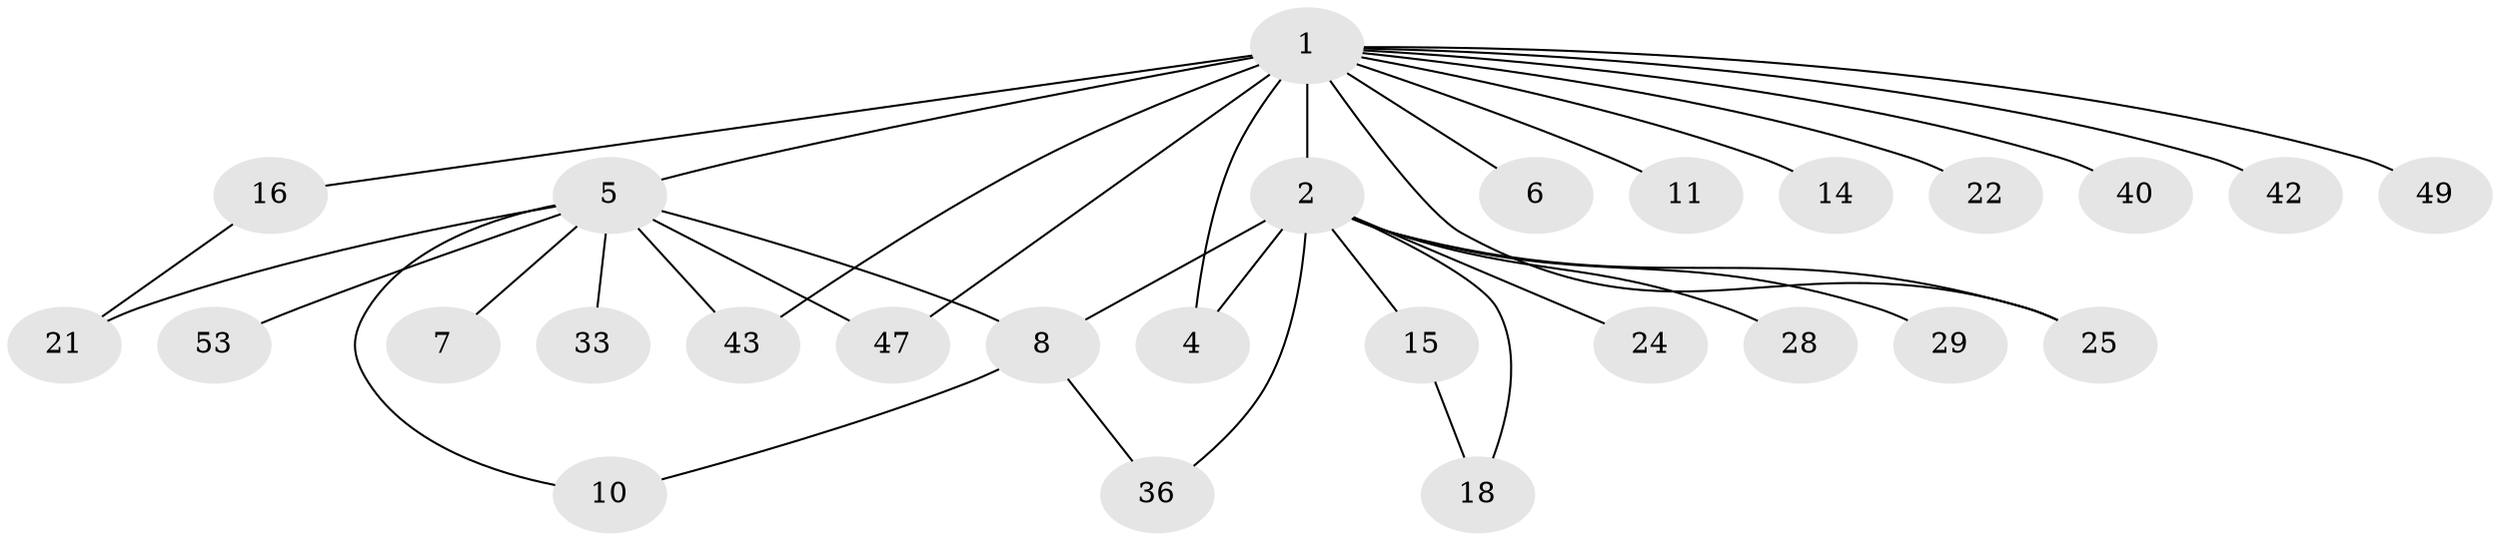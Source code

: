 // original degree distribution, {13: 0.018518518518518517, 15: 0.018518518518518517, 7: 0.018518518518518517, 2: 0.3333333333333333, 10: 0.018518518518518517, 1: 0.4444444444444444, 4: 0.018518518518518517, 6: 0.018518518518518517, 12: 0.018518518518518517, 5: 0.018518518518518517, 3: 0.07407407407407407}
// Generated by graph-tools (version 1.1) at 2025/14/03/09/25 04:14:42]
// undirected, 27 vertices, 35 edges
graph export_dot {
graph [start="1"]
  node [color=gray90,style=filled];
  1 [super="+3+9"];
  2 [super="+30+32+20+12+50+13"];
  4;
  5;
  6;
  7;
  8;
  10;
  11;
  14;
  15 [super="+38+51+27"];
  16 [super="+19"];
  18;
  21;
  22 [super="+46"];
  24;
  25;
  28;
  29;
  33;
  36 [super="+41"];
  40;
  42;
  43 [super="+45"];
  47 [super="+52"];
  49;
  53;
  1 -- 2 [weight=3];
  1 -- 5 [weight=2];
  1 -- 16;
  1 -- 22;
  1 -- 25;
  1 -- 40;
  1 -- 42;
  1 -- 43 [weight=2];
  1 -- 47;
  1 -- 49;
  1 -- 4;
  1 -- 6;
  1 -- 11;
  1 -- 14;
  2 -- 15;
  2 -- 18;
  2 -- 24;
  2 -- 29;
  2 -- 28 [weight=2];
  2 -- 36;
  2 -- 25;
  2 -- 4;
  2 -- 8;
  5 -- 7;
  5 -- 8;
  5 -- 10;
  5 -- 21;
  5 -- 33;
  5 -- 43;
  5 -- 47;
  5 -- 53;
  8 -- 10;
  8 -- 36;
  15 -- 18;
  16 -- 21;
}
